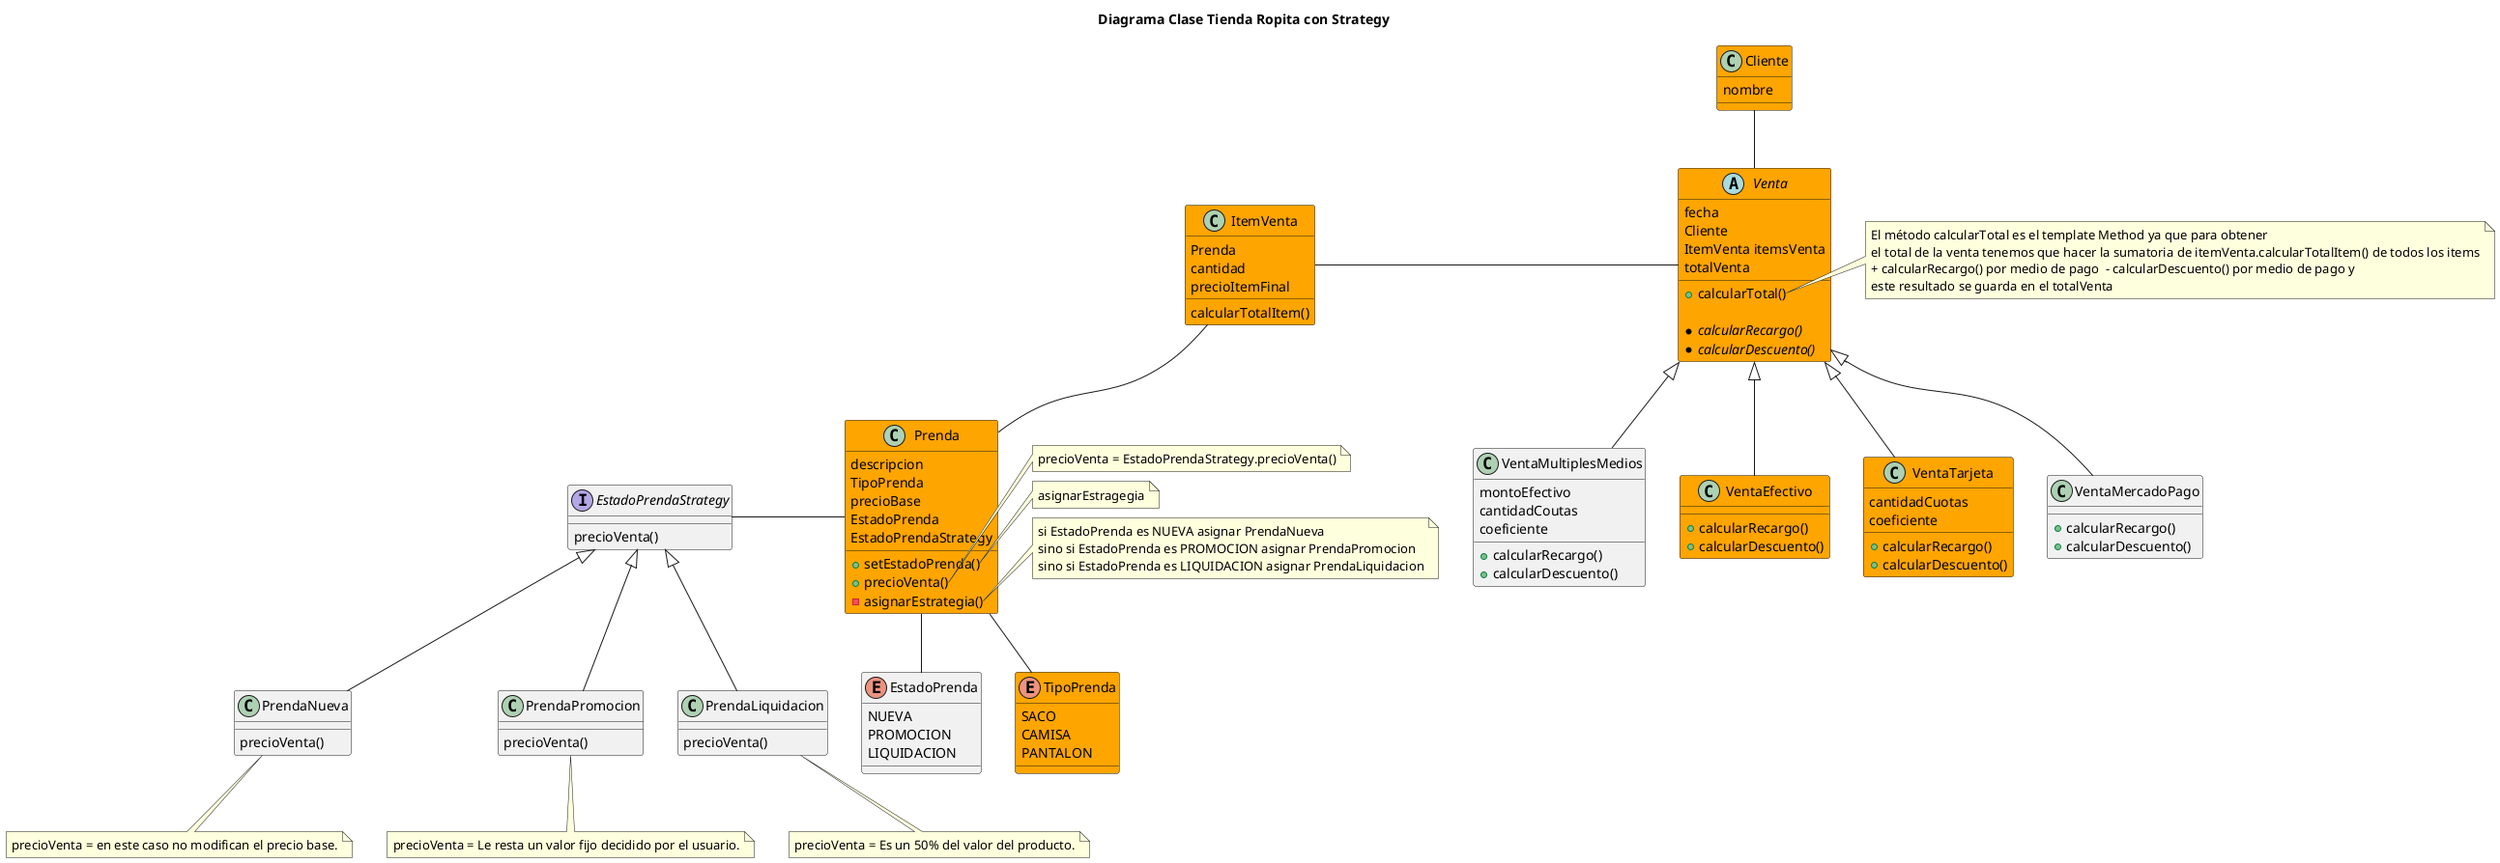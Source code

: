 @startuml
Title Diagrama Clase Tienda Ropita con Strategy
class Prenda #back:orange {
	descripcion
	TipoPrenda
	precioBase
	EstadoPrenda
	EstadoPrendaStrategy
	
	+ setEstadoPrenda()
	+ precioVenta()
	- asignarEstrategia()
}
note right of Prenda::precioVenta
precioVenta = EstadoPrendaStrategy.precioVenta()
end note
note right of Prenda::setEstadoPrenda
asignarEstragegia
end note
note right of Prenda::asignarEstrategia
si EstadoPrenda es NUEVA asignar PrendaNueva
sino si EstadoPrenda es PROMOCION asignar PrendaPromocion
sino si EstadoPrenda es LIQUIDACION asignar PrendaLiquidacion
end note
interface EstadoPrendaStrategy {
	precioVenta()
}
class PrendaNueva {
	precioVenta()
}
note bottom of PrendaNueva
precioVenta = en este caso no modifican el precio base.
end note
class PrendaPromocion {
	precioVenta()
}
note bottom of PrendaPromocion
precioVenta = Le resta un valor fijo decidido por el usuario.
end note
class PrendaLiquidacion {
	precioVenta()
}
note bottom of PrendaLiquidacion
precioVenta = Es un 50% del valor del producto.
end note
enum TipoPrenda #back:orange {
	SACO
	CAMISA
	PANTALON
}
enum EstadoPrenda {
	NUEVA
	PROMOCION
	LIQUIDACION
}
abstract class Venta #back:orange {
	fecha
	Cliente
	ItemVenta itemsVenta
	totalVenta
	
	+ calcularTotal()
	
	*{abstract} calcularRecargo()
	*{abstract} calcularDescuento()
}
note right of Venta::calcularTotal
El método calcularTotal es el template Method ya que para obtener
el total de la venta tenemos que hacer la sumatoria de itemVenta.calcularTotalItem() de todos los items
+ calcularRecargo() por medio de pago  - calcularDescuento() por medio de pago y
este resultado se guarda en el totalVenta
end note
class VentaEfectivo #back:orange {
	+ calcularRecargo()
	+ calcularDescuento()
}
class VentaTarjeta #back:orange {
	cantidadCuotas
	coeficiente
	
	+ calcularRecargo()
	+ calcularDescuento()
}
class VentaMercadoPago {
	
	+ calcularRecargo()
	+ calcularDescuento()
}
class VentaMultiplesMedios{
	montoEfectivo
	cantidadCoutas
	coeficiente
		
	+ calcularRecargo()
	+ calcularDescuento()
}
class ItemVenta #back:orange {
	Prenda
	cantidad
	precioItemFinal
	
	calcularTotalItem()
}
note left of ItemVenta::precioVentaFinal
precioItemFinal = Prenda.precioVenta() esto se determina de acuerdo
a que estrategia se aplicó
end note
note left of ItemVenta::calcularTotalItem
calcularTotalItem = precioItemFinal * cantidad
end note
class Cliente #back:orange {
	nombre
}
Prenda --down TipoPrenda
Prenda --down EstadoPrenda
Prenda --left EstadoPrendaStrategy
EstadoPrendaStrategy <|-- PrendaNueva
EstadoPrendaStrategy <|-- PrendaPromocion
EstadoPrendaStrategy <|-- PrendaLiquidacion
Venta --up Cliente
Venta --left ItemVenta
ItemVenta -- Prenda
Venta <|-- VentaEfectivo
Venta <|-- VentaTarjeta
Venta <|-- VentaMercadoPago
Venta <|-- VentaMultiplesMedios
@enduml
